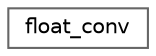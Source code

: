 digraph "Graphical Class Hierarchy"
{
 // LATEX_PDF_SIZE
  bgcolor="transparent";
  edge [fontname=Helvetica,fontsize=10,labelfontname=Helvetica,labelfontsize=10];
  node [fontname=Helvetica,fontsize=10,shape=box,height=0.2,width=0.4];
  rankdir="LR";
  Node0 [id="Node000000",label="float_conv",height=0.2,width=0.4,color="grey40", fillcolor="white", style="filled",URL="$unionfloat__conv.html",tooltip=" "];
}
